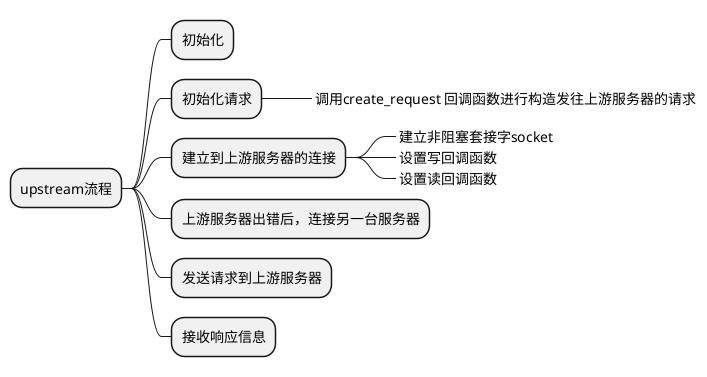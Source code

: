 @startmindmap
* upstream流程
** 初始化
** 初始化请求
***_ 调用create_request 回调函数进行构造发往上游服务器的请求
** 建立到上游服务器的连接
***_ 建立非阻塞套接字socket
***_ 设置写回调函数
***_ 设置读回调函数
** 上游服务器出错后，连接另一台服务器
** 发送请求到上游服务器
** 接收响应信息
@endmindmap